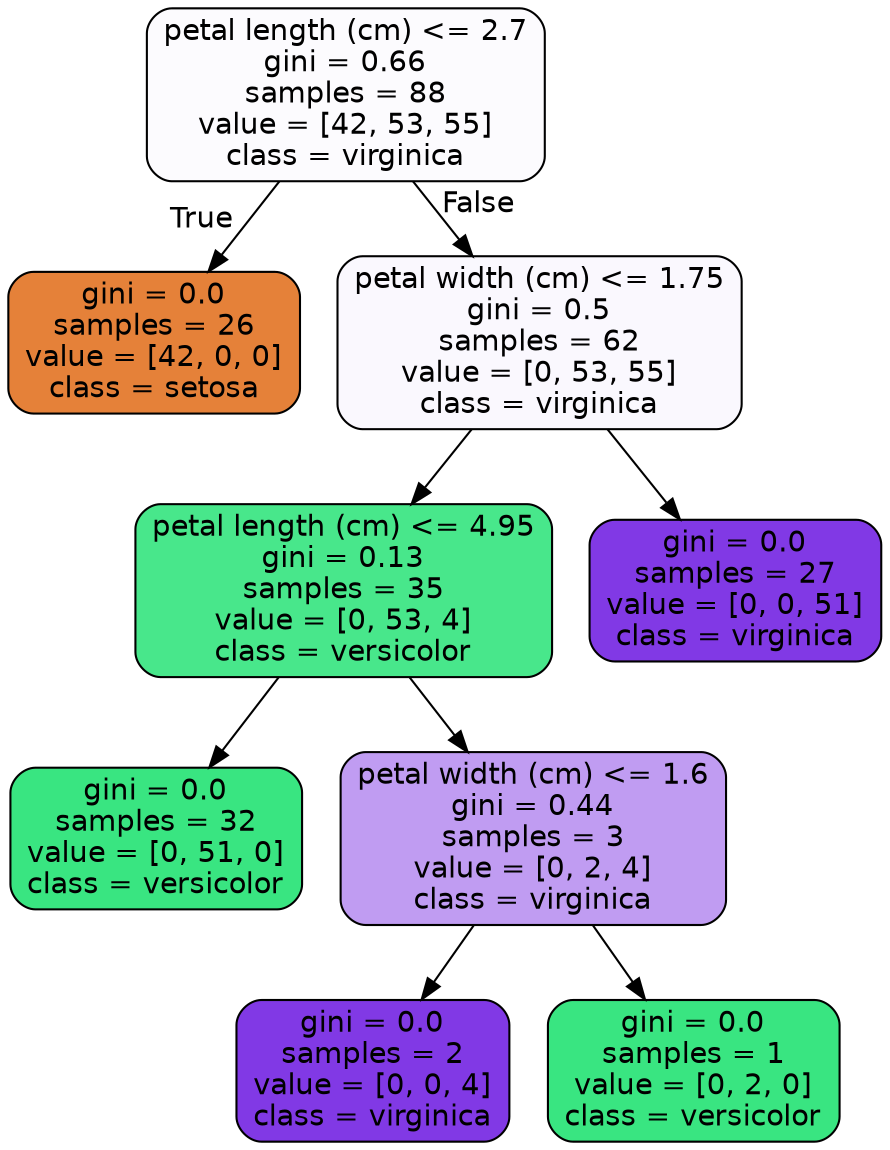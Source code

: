 digraph Tree {
node [shape=box, style="filled, rounded", color="black", fontname=helvetica] ;
edge [fontname=helvetica] ;
0 [label="petal length (cm) <= 2.7\ngini = 0.66\nsamples = 88\nvalue = [42, 53, 55]\nclass = virginica", fillcolor="#fcfbfe"] ;
1 [label="gini = 0.0\nsamples = 26\nvalue = [42, 0, 0]\nclass = setosa", fillcolor="#e58139"] ;
0 -> 1 [labeldistance=2.5, labelangle=45, headlabel="True"] ;
2 [label="petal width (cm) <= 1.75\ngini = 0.5\nsamples = 62\nvalue = [0, 53, 55]\nclass = virginica", fillcolor="#faf8fe"] ;
0 -> 2 [labeldistance=2.5, labelangle=-45, headlabel="False"] ;
3 [label="petal length (cm) <= 4.95\ngini = 0.13\nsamples = 35\nvalue = [0, 53, 4]\nclass = versicolor", fillcolor="#48e78b"] ;
2 -> 3 ;
4 [label="gini = 0.0\nsamples = 32\nvalue = [0, 51, 0]\nclass = versicolor", fillcolor="#39e581"] ;
3 -> 4 ;
5 [label="petal width (cm) <= 1.6\ngini = 0.44\nsamples = 3\nvalue = [0, 2, 4]\nclass = virginica", fillcolor="#c09cf2"] ;
3 -> 5 ;
6 [label="gini = 0.0\nsamples = 2\nvalue = [0, 0, 4]\nclass = virginica", fillcolor="#8139e5"] ;
5 -> 6 ;
7 [label="gini = 0.0\nsamples = 1\nvalue = [0, 2, 0]\nclass = versicolor", fillcolor="#39e581"] ;
5 -> 7 ;
8 [label="gini = 0.0\nsamples = 27\nvalue = [0, 0, 51]\nclass = virginica", fillcolor="#8139e5"] ;
2 -> 8 ;
}